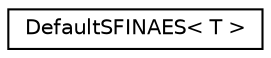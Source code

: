 digraph "Graphical Class Hierarchy"
{
  edge [fontname="Helvetica",fontsize="10",labelfontname="Helvetica",labelfontsize="10"];
  node [fontname="Helvetica",fontsize="10",shape=record];
  rankdir="LR";
  Node0 [label="DefaultSFINAES\< T \>",height=0.2,width=0.4,color="black", fillcolor="white", style="filled",URL="$struct_default_s_f_i_n_a_e_s.html"];
}
